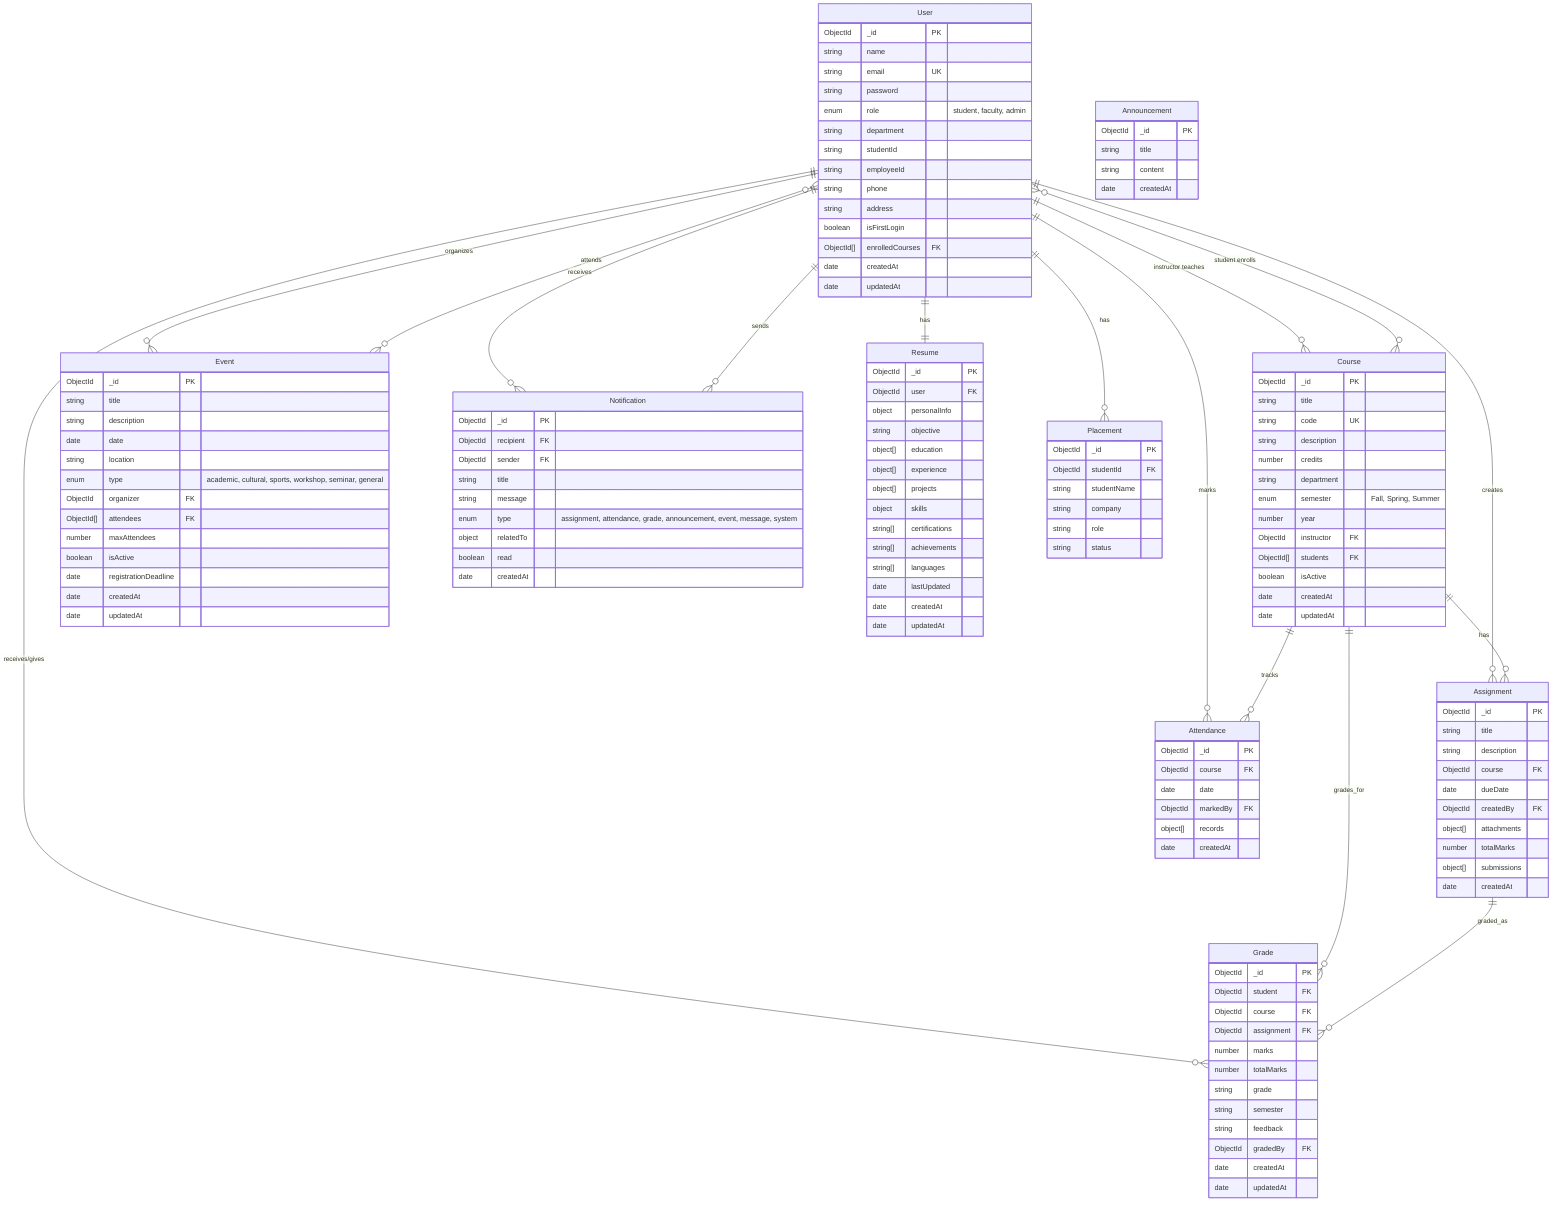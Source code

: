 erDiagram
    User {
        ObjectId _id PK
        string name
        string email UK
        string password
        enum role "student, faculty, admin"
        string department
        string studentId
        string employeeId
        string phone
        string address
        boolean isFirstLogin
        ObjectId[] enrolledCourses FK
        date createdAt
        date updatedAt
    }

    Course {
        ObjectId _id PK
        string title
        string code UK
        string description
        number credits
        string department
        enum semester "Fall, Spring, Summer"
        number year
        ObjectId instructor FK
        ObjectId[] students FK
        boolean isActive
        date createdAt
        date updatedAt
    }

    Assignment {
        ObjectId _id PK
        string title
        string description
        ObjectId course FK
        date dueDate
        ObjectId createdBy FK
        object[] attachments
        number totalMarks
        object[] submissions
        date createdAt
    }

    Attendance {
        ObjectId _id PK
        ObjectId course FK
        date date
        ObjectId markedBy FK
        object[] records
        date createdAt
    }

    Grade {
        ObjectId _id PK
        ObjectId student FK
        ObjectId course FK
        ObjectId assignment FK
        number marks
        number totalMarks
        string grade
        string semester
        string feedback
        ObjectId gradedBy FK
        date createdAt
        date updatedAt
    }

    Event {
        ObjectId _id PK
        string title
        string description
        date date
        string location
        enum type "academic, cultural, sports, workshop, seminar, general"
        ObjectId organizer FK
        ObjectId[] attendees FK
        number maxAttendees
        boolean isActive
        date registrationDeadline
        date createdAt
        date updatedAt
    }

    Notification {
        ObjectId _id PK
        ObjectId recipient FK
        ObjectId sender FK
        string title
        string message
        enum type "assignment, attendance, grade, announcement, event, message, system"
        object relatedTo
        boolean read
        date createdAt
    }

    Resume {
        ObjectId _id PK
        ObjectId user FK
        object personalInfo
        string objective
        object[] education
        object[] experience
        object[] projects
        object skills
        string[] certifications
        string[] achievements
        string[] languages
        date lastUpdated
        date createdAt
        date updatedAt
    }

    Placement {
        ObjectId _id PK
        ObjectId studentId FK
        string studentName
        string company
        string role
        string status
    }

    Announcement {
        ObjectId _id PK
        string title
        string content
        date createdAt
    }

    %% Relationships
    User ||--o{ Course : "instructor teaches"
    User }o--o{ Course : "student enrolls"
    User ||--o{ Assignment : "creates"
    User ||--o{ Attendance : "marks"
    User ||--o{ Grade : "receives/gives"
    User ||--o{ Event : "organizes"
    User }o--o{ Event : "attends"
    User ||--o{ Notification : "receives"
    User ||--o{ Notification : "sends"
    User ||--|| Resume : "has"
    User ||--o{ Placement : "has"
    
    Course ||--o{ Assignment : "has"
    Course ||--o{ Attendance : "tracks"
    Course ||--o{ Grade : "grades_for"
    
    Assignment ||--o{ Grade : "graded_as"
